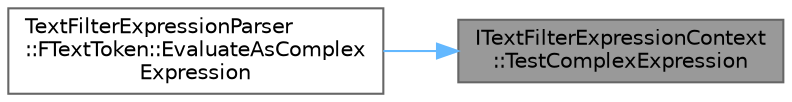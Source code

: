 digraph "ITextFilterExpressionContext::TestComplexExpression"
{
 // INTERACTIVE_SVG=YES
 // LATEX_PDF_SIZE
  bgcolor="transparent";
  edge [fontname=Helvetica,fontsize=10,labelfontname=Helvetica,labelfontsize=10];
  node [fontname=Helvetica,fontsize=10,shape=box,height=0.2,width=0.4];
  rankdir="RL";
  Node1 [id="Node000001",label="ITextFilterExpressionContext\l::TestComplexExpression",height=0.2,width=0.4,color="gray40", fillcolor="grey60", style="filled", fontcolor="black",tooltip="Perform a complex expression test for the current item."];
  Node1 -> Node2 [id="edge1_Node000001_Node000002",dir="back",color="steelblue1",style="solid",tooltip=" "];
  Node2 [id="Node000002",label="TextFilterExpressionParser\l::FTextToken::EvaluateAsComplex\lExpression",height=0.2,width=0.4,color="grey40", fillcolor="white", style="filled",URL="$d9/d61/classTextFilterExpressionParser_1_1FTextToken.html#a15b00f826158bdc16027f32a1300b320",tooltip=" "];
}
